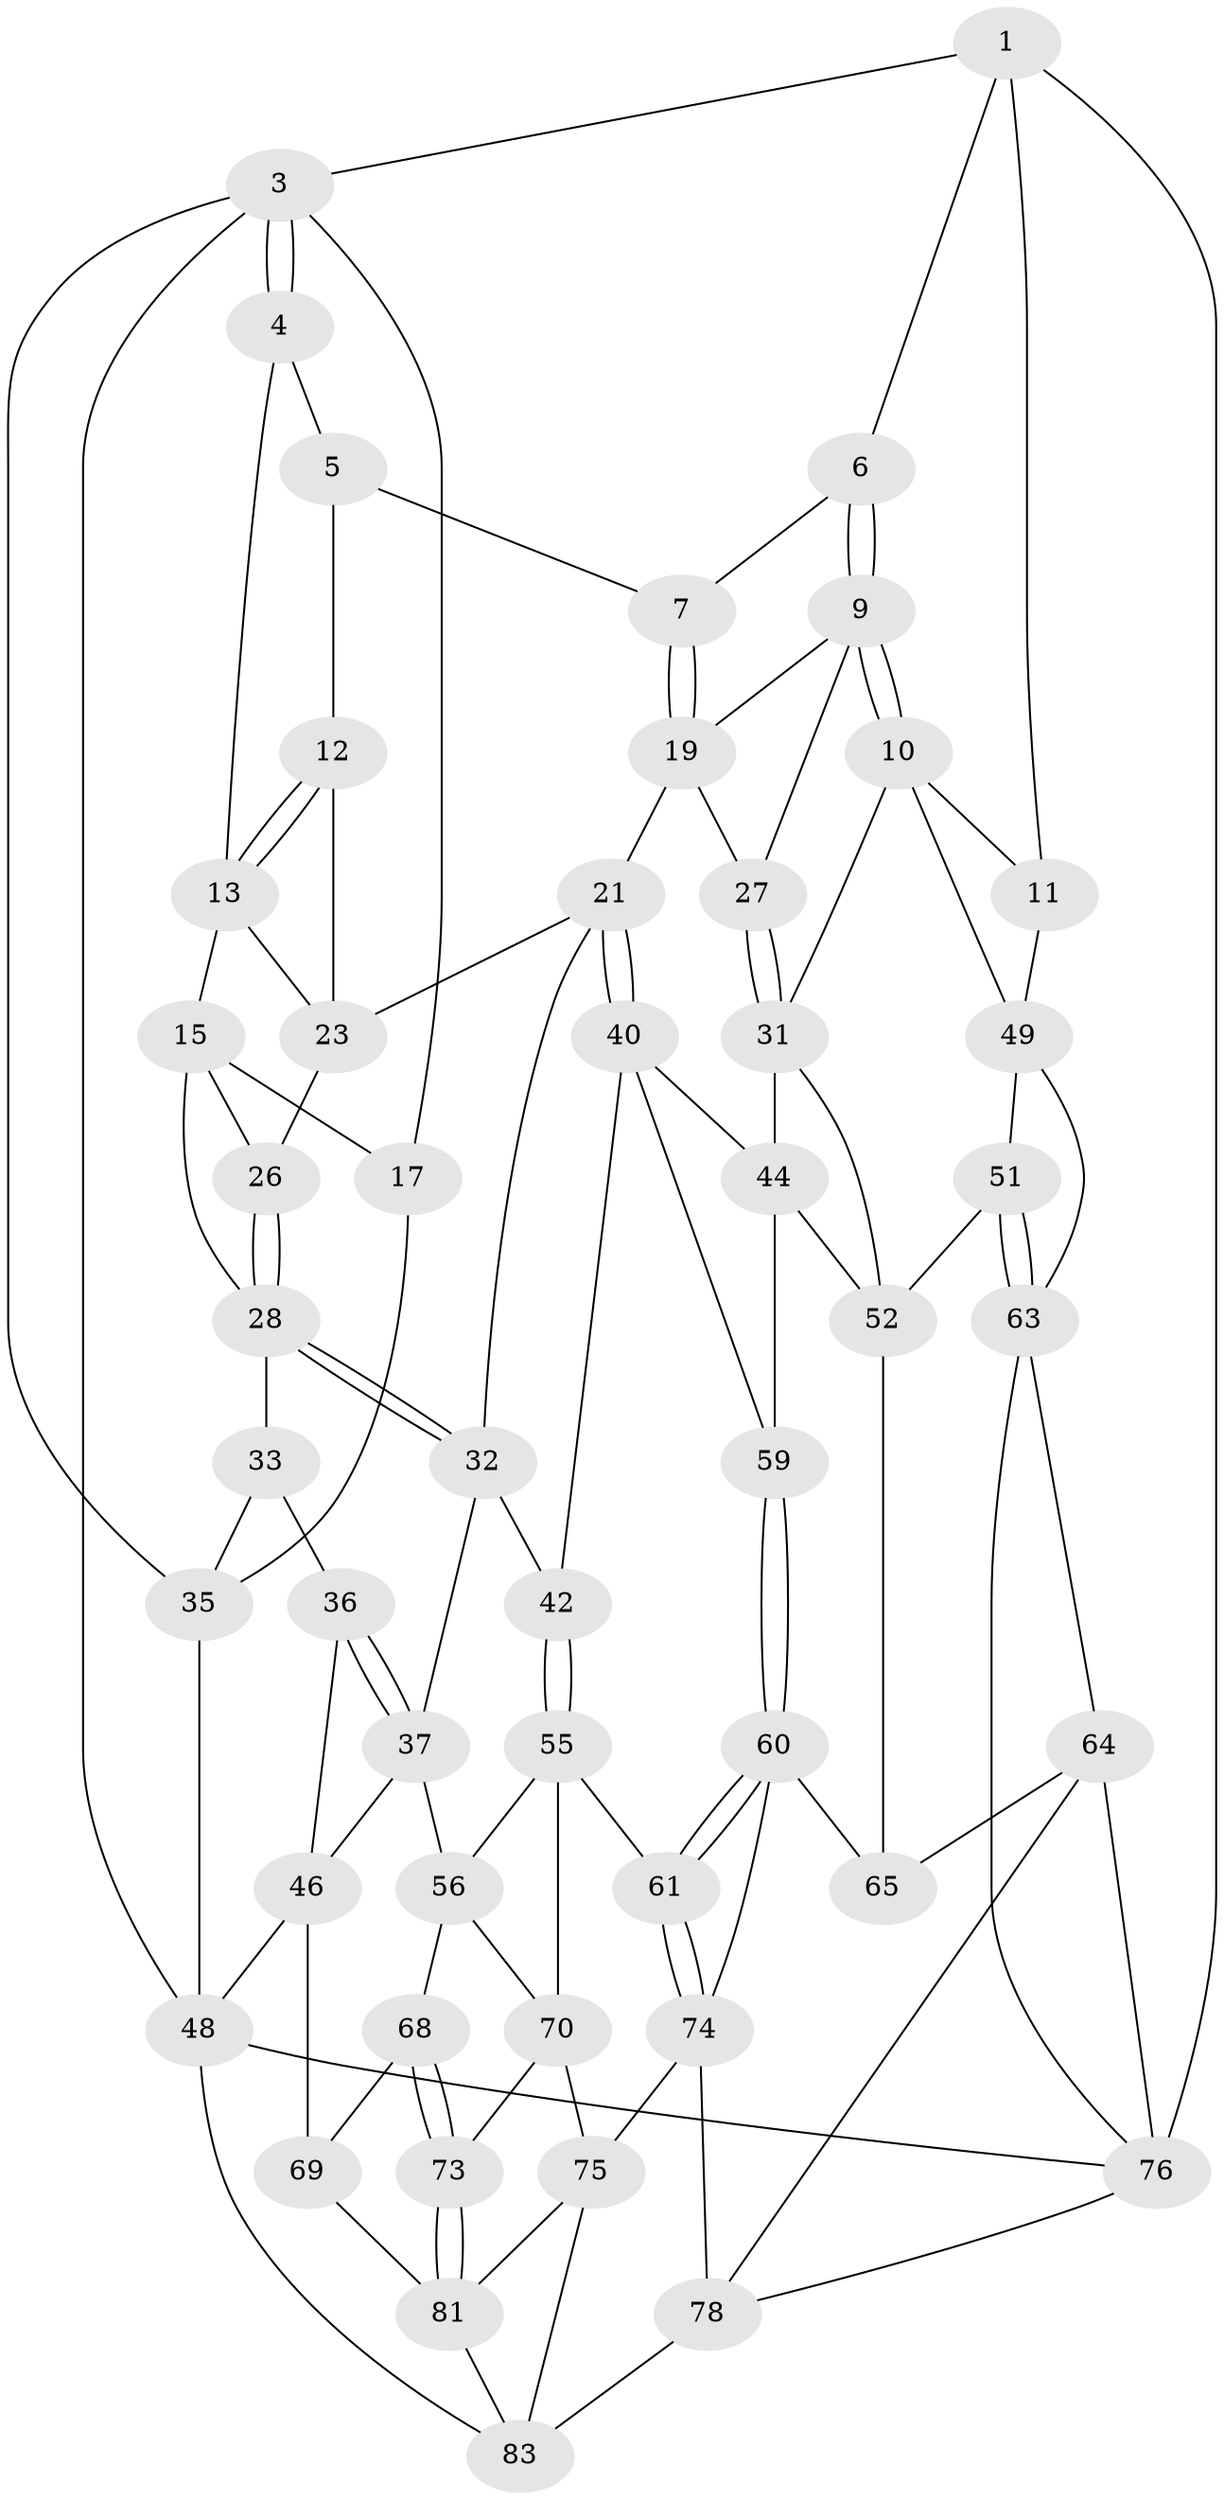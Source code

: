 // Generated by graph-tools (version 1.1) at 2025/52/02/27/25 19:52:37]
// undirected, 51 vertices, 111 edges
graph export_dot {
graph [start="1"]
  node [color=gray90,style=filled];
  1 [pos="+0.7617062416114981+0",super="+2"];
  3 [pos="+0+0",super="+18"];
  4 [pos="+0.1017839209288206+0"];
  5 [pos="+0.5213349177563417+0",super="+8"];
  6 [pos="+0.7770656947967786+0.01755334109170957"];
  7 [pos="+0.6399020021968805+0.1265624254574741"];
  9 [pos="+0.8870728394393432+0.1781550565467034",super="+25"];
  10 [pos="+0.9432184229621353+0.18377269162254842",super="+30"];
  11 [pos="+1+0.12216762521853493"];
  12 [pos="+0.44088388856695093+0.13427605479924556"];
  13 [pos="+0.2668233324113033+0.044276150148454645",super="+14"];
  15 [pos="+0.20924156713278186+0.20983791878773903",super="+16"];
  17 [pos="+0+0.14194291781574947"];
  19 [pos="+0.6727455020085248+0.19668124023624192",super="+20"];
  21 [pos="+0.5669266691126583+0.35131253059906764",super="+22"];
  23 [pos="+0.43633742191362623+0.21538358151708067",super="+24"];
  26 [pos="+0.32555400939490614+0.2731382146127681"];
  27 [pos="+0.7512593938970216+0.3907511884456138"];
  28 [pos="+0.3077900261578948+0.34375990945415824",super="+29"];
  31 [pos="+0.7552529259228328+0.3957773717314468",super="+43"];
  32 [pos="+0.3261030690343991+0.40067572744715596",super="+38"];
  33 [pos="+0.15716874768668113+0.3038945763777468",super="+34"];
  35 [pos="+0.07339197120519739+0.4464444772817907",super="+45"];
  36 [pos="+0.2104348127381889+0.40436477054967856",super="+39"];
  37 [pos="+0.2949423620230631+0.4605170859760138",super="+54"];
  40 [pos="+0.5331738802891379+0.47017462562939505",super="+41"];
  42 [pos="+0.403407664474888+0.504435452658961"];
  44 [pos="+0.6441066876844426+0.5301683924765586",super="+58"];
  46 [pos="+0.17717211357049642+0.5734766634120916",super="+47"];
  48 [pos="+0+0.6811386276090445",super="+53"];
  49 [pos="+1+0.6151407567252967",super="+50"];
  51 [pos="+0.876713632492992+0.5600947221438053"];
  52 [pos="+0.7685973014033245+0.5509780273292259",super="+57"];
  55 [pos="+0.37734758292840515+0.5760887054582857",super="+62"];
  56 [pos="+0.21575593861817988+0.6102301568247601",super="+67"];
  59 [pos="+0.516856849397342+0.5992548733276184"];
  60 [pos="+0.5185196336250614+0.6881789724487963",super="+66"];
  61 [pos="+0.4960512071964254+0.7181126437446529"];
  63 [pos="+0.7255612018973255+0.6783813996357162",super="+71"];
  64 [pos="+0.7114192170421695+0.6790750086341478",super="+77"];
  65 [pos="+0.6978053424475763+0.6740813559269916"];
  68 [pos="+0.16630850328990807+0.7333369970072524"];
  69 [pos="+0+0.7341976999206037"];
  70 [pos="+0.292994545665896+0.6850188749668149",super="+72"];
  73 [pos="+0.2440876471866273+0.8321072734550145"];
  74 [pos="+0.4907394976939752+0.7561557119567138",super="+79"];
  75 [pos="+0.4062701769149526+0.8147651075326885",super="+80"];
  76 [pos="+1+0.7276684681906411",super="+84"];
  78 [pos="+0.6668601631658342+0.9841017265959727",super="+82"];
  81 [pos="+0.19719092021594908+0.9140693151937344",super="+85"];
  83 [pos="+0.5694761049728244+1",super="+86"];
  1 -- 6;
  1 -- 3;
  1 -- 11;
  1 -- 76;
  3 -- 4;
  3 -- 4;
  3 -- 17;
  3 -- 35;
  3 -- 48;
  4 -- 5;
  4 -- 13;
  5 -- 12;
  5 -- 7;
  6 -- 7;
  6 -- 9;
  6 -- 9;
  7 -- 19;
  7 -- 19;
  9 -- 10;
  9 -- 10;
  9 -- 27;
  9 -- 19;
  10 -- 11;
  10 -- 49;
  10 -- 31;
  11 -- 49;
  12 -- 13;
  12 -- 13;
  12 -- 23;
  13 -- 15;
  13 -- 23;
  15 -- 26;
  15 -- 17;
  15 -- 28;
  17 -- 35;
  19 -- 27;
  19 -- 21;
  21 -- 40;
  21 -- 40;
  21 -- 32;
  21 -- 23;
  23 -- 26;
  26 -- 28;
  26 -- 28;
  27 -- 31;
  27 -- 31;
  28 -- 32;
  28 -- 32;
  28 -- 33;
  31 -- 44;
  31 -- 52;
  32 -- 42;
  32 -- 37;
  33 -- 36 [weight=2];
  33 -- 35;
  35 -- 48;
  36 -- 37;
  36 -- 37;
  36 -- 46;
  37 -- 56;
  37 -- 46;
  40 -- 44;
  40 -- 42;
  40 -- 59;
  42 -- 55;
  42 -- 55;
  44 -- 59;
  44 -- 52;
  46 -- 48;
  46 -- 69;
  48 -- 83;
  48 -- 76;
  49 -- 63;
  49 -- 51;
  51 -- 52;
  51 -- 63;
  51 -- 63;
  52 -- 65;
  55 -- 56;
  55 -- 61;
  55 -- 70;
  56 -- 68;
  56 -- 70;
  59 -- 60;
  59 -- 60;
  60 -- 61;
  60 -- 61;
  60 -- 65;
  60 -- 74;
  61 -- 74;
  61 -- 74;
  63 -- 64;
  63 -- 76;
  64 -- 65;
  64 -- 76;
  64 -- 78;
  68 -- 69;
  68 -- 73;
  68 -- 73;
  69 -- 81;
  70 -- 73;
  70 -- 75;
  73 -- 81;
  73 -- 81;
  74 -- 75;
  74 -- 78;
  75 -- 81;
  75 -- 83;
  76 -- 78;
  78 -- 83;
  81 -- 83;
}
